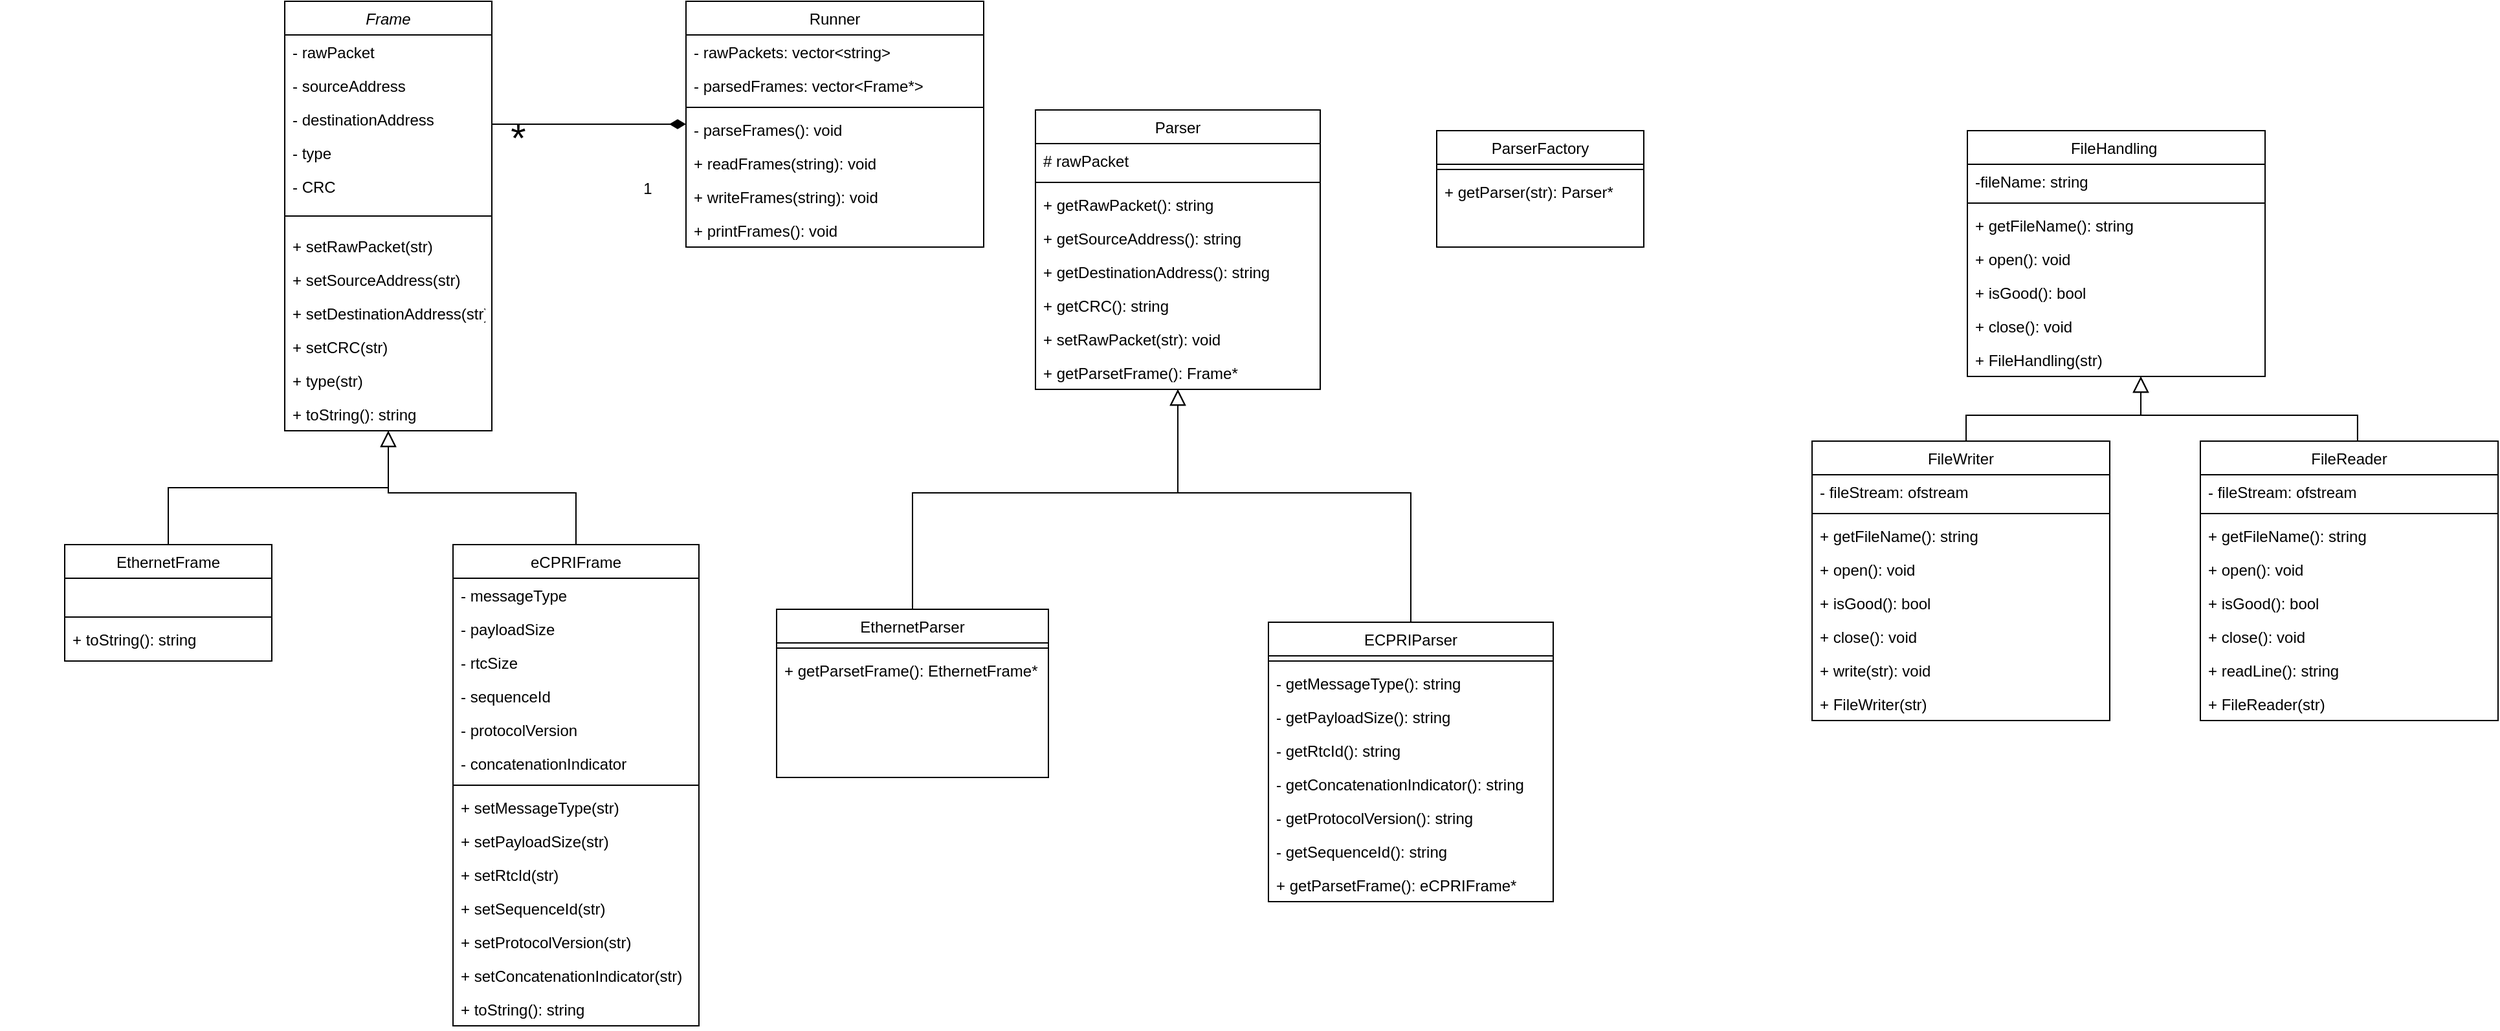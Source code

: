 <mxfile version="20.8.19" type="github"><diagram id="C5RBs43oDa-KdzZeNtuy" name="Page-1"><mxGraphModel dx="2333" dy="1211" grid="1" gridSize="10" guides="1" tooltips="1" connect="1" arrows="1" fold="1" page="1" pageScale="1" pageWidth="827" pageHeight="1169" background="#ffffff" math="0" shadow="0"><root><mxCell id="WIyWlLk6GJQsqaUBKTNV-0"/><mxCell id="WIyWlLk6GJQsqaUBKTNV-1" parent="WIyWlLk6GJQsqaUBKTNV-0"/><mxCell id="zkfFHV4jXpPFQw0GAbJ--0" value="Frame" style="swimlane;fontStyle=2;align=center;verticalAlign=top;childLayout=stackLayout;horizontal=1;startSize=26;horizontalStack=0;resizeParent=1;resizeLast=0;collapsible=1;marginBottom=0;rounded=0;shadow=0;strokeWidth=1;" parent="WIyWlLk6GJQsqaUBKTNV-1" vertex="1"><mxGeometry x="220" y="40" width="160" height="332" as="geometry"><mxRectangle x="230" y="140" width="160" height="26" as="alternateBounds"/></mxGeometry></mxCell><mxCell id="zkfFHV4jXpPFQw0GAbJ--1" value="- rawPacket" style="text;align=left;verticalAlign=top;spacingLeft=4;spacingRight=4;overflow=hidden;rotatable=0;points=[[0,0.5],[1,0.5]];portConstraint=eastwest;" parent="zkfFHV4jXpPFQw0GAbJ--0" vertex="1"><mxGeometry y="26" width="160" height="26" as="geometry"/></mxCell><mxCell id="zkfFHV4jXpPFQw0GAbJ--2" value="- sourceAddress" style="text;align=left;verticalAlign=top;spacingLeft=4;spacingRight=4;overflow=hidden;rotatable=0;points=[[0,0.5],[1,0.5]];portConstraint=eastwest;rounded=0;shadow=0;html=0;" parent="zkfFHV4jXpPFQw0GAbJ--0" vertex="1"><mxGeometry y="52" width="160" height="26" as="geometry"/></mxCell><mxCell id="zkfFHV4jXpPFQw0GAbJ--3" value="- destinationAddress" style="text;align=left;verticalAlign=top;spacingLeft=4;spacingRight=4;overflow=hidden;rotatable=0;points=[[0,0.5],[1,0.5]];portConstraint=eastwest;rounded=0;shadow=0;html=0;" parent="zkfFHV4jXpPFQw0GAbJ--0" vertex="1"><mxGeometry y="78" width="160" height="26" as="geometry"/></mxCell><mxCell id="B8to4mzzxKXKwp2bFlrH-1" value="- type" style="text;align=left;verticalAlign=top;spacingLeft=4;spacingRight=4;overflow=hidden;rotatable=0;points=[[0,0.5],[1,0.5]];portConstraint=eastwest;rounded=0;shadow=0;html=0;" parent="zkfFHV4jXpPFQw0GAbJ--0" vertex="1"><mxGeometry y="104" width="160" height="26" as="geometry"/></mxCell><mxCell id="B8to4mzzxKXKwp2bFlrH-2" value="- CRC" style="text;align=left;verticalAlign=top;spacingLeft=4;spacingRight=4;overflow=hidden;rotatable=0;points=[[0,0.5],[1,0.5]];portConstraint=eastwest;rounded=0;shadow=0;html=0;" parent="zkfFHV4jXpPFQw0GAbJ--0" vertex="1"><mxGeometry y="130" width="160" height="26" as="geometry"/></mxCell><mxCell id="zkfFHV4jXpPFQw0GAbJ--4" value="" style="line;html=1;strokeWidth=1;align=left;verticalAlign=middle;spacingTop=-1;spacingLeft=3;spacingRight=3;rotatable=0;labelPosition=right;points=[];portConstraint=eastwest;" parent="zkfFHV4jXpPFQw0GAbJ--0" vertex="1"><mxGeometry y="156" width="160" height="20" as="geometry"/></mxCell><mxCell id="B8to4mzzxKXKwp2bFlrH-3" value="+ setRawPacket(str)" style="text;align=left;verticalAlign=top;spacingLeft=4;spacingRight=4;overflow=hidden;rotatable=0;points=[[0,0.5],[1,0.5]];portConstraint=eastwest;" parent="zkfFHV4jXpPFQw0GAbJ--0" vertex="1"><mxGeometry y="176" width="160" height="26" as="geometry"/></mxCell><mxCell id="B8to4mzzxKXKwp2bFlrH-4" value="+ setSourceAddress(str)" style="text;align=left;verticalAlign=top;spacingLeft=4;spacingRight=4;overflow=hidden;rotatable=0;points=[[0,0.5],[1,0.5]];portConstraint=eastwest;rounded=0;shadow=0;html=0;" parent="zkfFHV4jXpPFQw0GAbJ--0" vertex="1"><mxGeometry y="202" width="160" height="26" as="geometry"/></mxCell><mxCell id="B8to4mzzxKXKwp2bFlrH-5" value="+ setDestinationAddress(str)" style="text;align=left;verticalAlign=top;spacingLeft=4;spacingRight=4;overflow=hidden;rotatable=0;points=[[0,0.5],[1,0.5]];portConstraint=eastwest;rounded=0;shadow=0;html=0;" parent="zkfFHV4jXpPFQw0GAbJ--0" vertex="1"><mxGeometry y="228" width="160" height="26" as="geometry"/></mxCell><mxCell id="B8to4mzzxKXKwp2bFlrH-7" value="+ setCRC(str)" style="text;align=left;verticalAlign=top;spacingLeft=4;spacingRight=4;overflow=hidden;rotatable=0;points=[[0,0.5],[1,0.5]];portConstraint=eastwest;rounded=0;shadow=0;html=0;" parent="zkfFHV4jXpPFQw0GAbJ--0" vertex="1"><mxGeometry y="254" width="160" height="26" as="geometry"/></mxCell><mxCell id="B8to4mzzxKXKwp2bFlrH-6" value="+ type(str)" style="text;align=left;verticalAlign=top;spacingLeft=4;spacingRight=4;overflow=hidden;rotatable=0;points=[[0,0.5],[1,0.5]];portConstraint=eastwest;rounded=0;shadow=0;html=0;" parent="zkfFHV4jXpPFQw0GAbJ--0" vertex="1"><mxGeometry y="280" width="160" height="26" as="geometry"/></mxCell><mxCell id="B8to4mzzxKXKwp2bFlrH-9" value="+ toString(): string" style="text;align=left;verticalAlign=top;spacingLeft=4;spacingRight=4;overflow=hidden;rotatable=0;points=[[0,0.5],[1,0.5]];portConstraint=eastwest;rounded=0;shadow=0;html=0;" parent="zkfFHV4jXpPFQw0GAbJ--0" vertex="1"><mxGeometry y="306" width="160" height="26" as="geometry"/></mxCell><mxCell id="zkfFHV4jXpPFQw0GAbJ--6" value="EthernetFrame" style="swimlane;fontStyle=0;align=center;verticalAlign=top;childLayout=stackLayout;horizontal=1;startSize=26;horizontalStack=0;resizeParent=1;resizeLast=0;collapsible=1;marginBottom=0;rounded=0;shadow=0;strokeWidth=1;" parent="WIyWlLk6GJQsqaUBKTNV-1" vertex="1"><mxGeometry x="50" y="460" width="160" height="90" as="geometry"><mxRectangle x="130" y="380" width="160" height="26" as="alternateBounds"/></mxGeometry></mxCell><mxCell id="zkfFHV4jXpPFQw0GAbJ--7" value="" style="text;align=left;verticalAlign=top;spacingLeft=4;spacingRight=4;overflow=hidden;rotatable=0;points=[[0,0.5],[1,0.5]];portConstraint=eastwest;" parent="zkfFHV4jXpPFQw0GAbJ--6" vertex="1"><mxGeometry y="26" width="160" height="26" as="geometry"/></mxCell><mxCell id="zkfFHV4jXpPFQw0GAbJ--9" value="" style="line;html=1;strokeWidth=1;align=left;verticalAlign=middle;spacingTop=-1;spacingLeft=3;spacingRight=3;rotatable=0;labelPosition=right;points=[];portConstraint=eastwest;" parent="zkfFHV4jXpPFQw0GAbJ--6" vertex="1"><mxGeometry y="52" width="160" height="8" as="geometry"/></mxCell><mxCell id="B8to4mzzxKXKwp2bFlrH-10" value="+ toString(): string" style="text;align=left;verticalAlign=top;spacingLeft=4;spacingRight=4;overflow=hidden;rotatable=0;points=[[0,0.5],[1,0.5]];portConstraint=eastwest;rounded=0;shadow=0;html=0;" parent="zkfFHV4jXpPFQw0GAbJ--6" vertex="1"><mxGeometry y="60" width="160" height="26" as="geometry"/></mxCell><mxCell id="zkfFHV4jXpPFQw0GAbJ--12" value="" style="endArrow=block;endSize=10;endFill=0;shadow=0;strokeWidth=1;rounded=0;edgeStyle=elbowEdgeStyle;elbow=vertical;" parent="WIyWlLk6GJQsqaUBKTNV-1" source="zkfFHV4jXpPFQw0GAbJ--6" target="zkfFHV4jXpPFQw0GAbJ--0" edge="1"><mxGeometry width="160" relative="1" as="geometry"><mxPoint x="200" y="203" as="sourcePoint"/><mxPoint x="200" y="203" as="targetPoint"/></mxGeometry></mxCell><mxCell id="zkfFHV4jXpPFQw0GAbJ--13" value="eCPRIFrame" style="swimlane;fontStyle=0;align=center;verticalAlign=top;childLayout=stackLayout;horizontal=1;startSize=26;horizontalStack=0;resizeParent=1;resizeLast=0;collapsible=1;marginBottom=0;rounded=0;shadow=0;strokeWidth=1;" parent="WIyWlLk6GJQsqaUBKTNV-1" vertex="1"><mxGeometry x="350" y="460" width="190" height="372" as="geometry"><mxRectangle x="340" y="380" width="170" height="26" as="alternateBounds"/></mxGeometry></mxCell><mxCell id="zkfFHV4jXpPFQw0GAbJ--14" value="- messageType&#10;" style="text;align=left;verticalAlign=top;spacingLeft=4;spacingRight=4;overflow=hidden;rotatable=0;points=[[0,0.5],[1,0.5]];portConstraint=eastwest;" parent="zkfFHV4jXpPFQw0GAbJ--13" vertex="1"><mxGeometry y="26" width="190" height="26" as="geometry"/></mxCell><mxCell id="B8to4mzzxKXKwp2bFlrH-11" value="- payloadSize" style="text;align=left;verticalAlign=top;spacingLeft=4;spacingRight=4;overflow=hidden;rotatable=0;points=[[0,0.5],[1,0.5]];portConstraint=eastwest;rounded=0;shadow=0;html=0;" parent="zkfFHV4jXpPFQw0GAbJ--13" vertex="1"><mxGeometry y="52" width="190" height="26" as="geometry"/></mxCell><mxCell id="B8to4mzzxKXKwp2bFlrH-13" value="- rtcSize" style="text;align=left;verticalAlign=top;spacingLeft=4;spacingRight=4;overflow=hidden;rotatable=0;points=[[0,0.5],[1,0.5]];portConstraint=eastwest;rounded=0;shadow=0;html=0;" parent="zkfFHV4jXpPFQw0GAbJ--13" vertex="1"><mxGeometry y="78" width="190" height="26" as="geometry"/></mxCell><mxCell id="B8to4mzzxKXKwp2bFlrH-14" value="- sequenceId" style="text;align=left;verticalAlign=top;spacingLeft=4;spacingRight=4;overflow=hidden;rotatable=0;points=[[0,0.5],[1,0.5]];portConstraint=eastwest;rounded=0;shadow=0;html=0;" parent="zkfFHV4jXpPFQw0GAbJ--13" vertex="1"><mxGeometry y="104" width="190" height="26" as="geometry"/></mxCell><mxCell id="B8to4mzzxKXKwp2bFlrH-15" value="- protocolVersion" style="text;align=left;verticalAlign=top;spacingLeft=4;spacingRight=4;overflow=hidden;rotatable=0;points=[[0,0.5],[1,0.5]];portConstraint=eastwest;rounded=0;shadow=0;html=0;" parent="zkfFHV4jXpPFQw0GAbJ--13" vertex="1"><mxGeometry y="130" width="190" height="26" as="geometry"/></mxCell><mxCell id="B8to4mzzxKXKwp2bFlrH-16" value="- concatenationIndicator" style="text;align=left;verticalAlign=top;spacingLeft=4;spacingRight=4;overflow=hidden;rotatable=0;points=[[0,0.5],[1,0.5]];portConstraint=eastwest;rounded=0;shadow=0;html=0;" parent="zkfFHV4jXpPFQw0GAbJ--13" vertex="1"><mxGeometry y="156" width="190" height="26" as="geometry"/></mxCell><mxCell id="zkfFHV4jXpPFQw0GAbJ--15" value="" style="line;html=1;strokeWidth=1;align=left;verticalAlign=middle;spacingTop=-1;spacingLeft=3;spacingRight=3;rotatable=0;labelPosition=right;points=[];portConstraint=eastwest;" parent="zkfFHV4jXpPFQw0GAbJ--13" vertex="1"><mxGeometry y="182" width="190" height="8" as="geometry"/></mxCell><mxCell id="B8to4mzzxKXKwp2bFlrH-17" value="+ setMessageType(str)&#10;" style="text;align=left;verticalAlign=top;spacingLeft=4;spacingRight=4;overflow=hidden;rotatable=0;points=[[0,0.5],[1,0.5]];portConstraint=eastwest;" parent="zkfFHV4jXpPFQw0GAbJ--13" vertex="1"><mxGeometry y="190" width="190" height="26" as="geometry"/></mxCell><mxCell id="B8to4mzzxKXKwp2bFlrH-18" value="+ setPayloadSize(str)" style="text;align=left;verticalAlign=top;spacingLeft=4;spacingRight=4;overflow=hidden;rotatable=0;points=[[0,0.5],[1,0.5]];portConstraint=eastwest;rounded=0;shadow=0;html=0;" parent="zkfFHV4jXpPFQw0GAbJ--13" vertex="1"><mxGeometry y="216" width="190" height="26" as="geometry"/></mxCell><mxCell id="B8to4mzzxKXKwp2bFlrH-19" value="+ setRtcId(str)" style="text;align=left;verticalAlign=top;spacingLeft=4;spacingRight=4;overflow=hidden;rotatable=0;points=[[0,0.5],[1,0.5]];portConstraint=eastwest;rounded=0;shadow=0;html=0;" parent="zkfFHV4jXpPFQw0GAbJ--13" vertex="1"><mxGeometry y="242" width="190" height="26" as="geometry"/></mxCell><mxCell id="B8to4mzzxKXKwp2bFlrH-20" value="+ setSequenceId(str)" style="text;align=left;verticalAlign=top;spacingLeft=4;spacingRight=4;overflow=hidden;rotatable=0;points=[[0,0.5],[1,0.5]];portConstraint=eastwest;rounded=0;shadow=0;html=0;" parent="zkfFHV4jXpPFQw0GAbJ--13" vertex="1"><mxGeometry y="268" width="190" height="26" as="geometry"/></mxCell><mxCell id="B8to4mzzxKXKwp2bFlrH-21" value="+ setProtocolVersion(str)" style="text;align=left;verticalAlign=top;spacingLeft=4;spacingRight=4;overflow=hidden;rotatable=0;points=[[0,0.5],[1,0.5]];portConstraint=eastwest;rounded=0;shadow=0;html=0;" parent="zkfFHV4jXpPFQw0GAbJ--13" vertex="1"><mxGeometry y="294" width="190" height="26" as="geometry"/></mxCell><mxCell id="B8to4mzzxKXKwp2bFlrH-22" value="+ setConcatenationIndicator(str)" style="text;align=left;verticalAlign=top;spacingLeft=4;spacingRight=4;overflow=hidden;rotatable=0;points=[[0,0.5],[1,0.5]];portConstraint=eastwest;rounded=0;shadow=0;html=0;" parent="zkfFHV4jXpPFQw0GAbJ--13" vertex="1"><mxGeometry y="320" width="190" height="26" as="geometry"/></mxCell><mxCell id="B8to4mzzxKXKwp2bFlrH-12" value="+ toString(): string" style="text;align=left;verticalAlign=top;spacingLeft=4;spacingRight=4;overflow=hidden;rotatable=0;points=[[0,0.5],[1,0.5]];portConstraint=eastwest;rounded=0;shadow=0;html=0;" parent="zkfFHV4jXpPFQw0GAbJ--13" vertex="1"><mxGeometry y="346" width="190" height="26" as="geometry"/></mxCell><mxCell id="zkfFHV4jXpPFQw0GAbJ--16" value="" style="endArrow=block;endSize=10;endFill=0;shadow=0;strokeWidth=1;rounded=0;edgeStyle=elbowEdgeStyle;elbow=vertical;" parent="WIyWlLk6GJQsqaUBKTNV-1" source="zkfFHV4jXpPFQw0GAbJ--13" target="zkfFHV4jXpPFQw0GAbJ--0" edge="1"><mxGeometry width="160" relative="1" as="geometry"><mxPoint x="210" y="373" as="sourcePoint"/><mxPoint x="310" y="271" as="targetPoint"/><Array as="points"><mxPoint x="300" y="420"/></Array></mxGeometry></mxCell><mxCell id="zkfFHV4jXpPFQw0GAbJ--17" value="ParserFactory" style="swimlane;fontStyle=0;align=center;verticalAlign=top;childLayout=stackLayout;horizontal=1;startSize=26;horizontalStack=0;resizeParent=1;resizeLast=0;collapsible=1;marginBottom=0;rounded=0;shadow=0;strokeWidth=1;" parent="WIyWlLk6GJQsqaUBKTNV-1" vertex="1"><mxGeometry x="1110" y="140" width="160" height="90" as="geometry"><mxRectangle x="550" y="140" width="160" height="26" as="alternateBounds"/></mxGeometry></mxCell><mxCell id="zkfFHV4jXpPFQw0GAbJ--23" value="" style="line;html=1;strokeWidth=1;align=left;verticalAlign=middle;spacingTop=-1;spacingLeft=3;spacingRight=3;rotatable=0;labelPosition=right;points=[];portConstraint=eastwest;" parent="zkfFHV4jXpPFQw0GAbJ--17" vertex="1"><mxGeometry y="26" width="160" height="8" as="geometry"/></mxCell><mxCell id="zkfFHV4jXpPFQw0GAbJ--24" value="+ getParser(str): Parser* " style="text;align=left;verticalAlign=top;spacingLeft=4;spacingRight=4;overflow=hidden;rotatable=0;points=[[0,0.5],[1,0.5]];portConstraint=eastwest;" parent="zkfFHV4jXpPFQw0GAbJ--17" vertex="1"><mxGeometry y="34" width="160" height="26" as="geometry"/></mxCell><mxCell id="zkfFHV4jXpPFQw0GAbJ--10" value="" style="text;align=left;verticalAlign=top;spacingLeft=4;spacingRight=4;overflow=hidden;rotatable=0;points=[[0,0.5],[1,0.5]];portConstraint=eastwest;fontStyle=4" parent="WIyWlLk6GJQsqaUBKTNV-1" vertex="1"><mxGeometry y="340" width="160" height="26" as="geometry"/></mxCell><mxCell id="B8to4mzzxKXKwp2bFlrH-23" value="Parser" style="swimlane;fontStyle=0;align=center;verticalAlign=top;childLayout=stackLayout;horizontal=1;startSize=26;horizontalStack=0;resizeParent=1;resizeLast=0;collapsible=1;marginBottom=0;rounded=0;shadow=0;strokeWidth=1;" parent="WIyWlLk6GJQsqaUBKTNV-1" vertex="1"><mxGeometry x="800" y="124" width="220" height="216" as="geometry"><mxRectangle x="550" y="140" width="160" height="26" as="alternateBounds"/></mxGeometry></mxCell><mxCell id="B8to4mzzxKXKwp2bFlrH-36" value="# rawPacket" style="text;align=left;verticalAlign=top;spacingLeft=4;spacingRight=4;overflow=hidden;rotatable=0;points=[[0,0.5],[1,0.5]];portConstraint=eastwest;" parent="B8to4mzzxKXKwp2bFlrH-23" vertex="1"><mxGeometry y="26" width="220" height="26" as="geometry"/></mxCell><mxCell id="B8to4mzzxKXKwp2bFlrH-24" value="" style="line;html=1;strokeWidth=1;align=left;verticalAlign=middle;spacingTop=-1;spacingLeft=3;spacingRight=3;rotatable=0;labelPosition=right;points=[];portConstraint=eastwest;" parent="B8to4mzzxKXKwp2bFlrH-23" vertex="1"><mxGeometry y="52" width="220" height="8" as="geometry"/></mxCell><mxCell id="B8to4mzzxKXKwp2bFlrH-40" value="+ getRawPacket(): string   " style="text;align=left;verticalAlign=top;spacingLeft=4;spacingRight=4;overflow=hidden;rotatable=0;points=[[0,0.5],[1,0.5]];portConstraint=eastwest;" parent="B8to4mzzxKXKwp2bFlrH-23" vertex="1"><mxGeometry y="60" width="220" height="26" as="geometry"/></mxCell><mxCell id="B8to4mzzxKXKwp2bFlrH-41" value="+ getSourceAddress(): string" style="text;align=left;verticalAlign=top;spacingLeft=4;spacingRight=4;overflow=hidden;rotatable=0;points=[[0,0.5],[1,0.5]];portConstraint=eastwest;rounded=0;shadow=0;html=0;" parent="B8to4mzzxKXKwp2bFlrH-23" vertex="1"><mxGeometry y="86" width="220" height="26" as="geometry"/></mxCell><mxCell id="B8to4mzzxKXKwp2bFlrH-42" value="+ getDestinationAddress(): string" style="text;align=left;verticalAlign=top;spacingLeft=4;spacingRight=4;overflow=hidden;rotatable=0;points=[[0,0.5],[1,0.5]];portConstraint=eastwest;rounded=0;shadow=0;html=0;" parent="B8to4mzzxKXKwp2bFlrH-23" vertex="1"><mxGeometry y="112" width="220" height="26" as="geometry"/></mxCell><mxCell id="B8to4mzzxKXKwp2bFlrH-43" value="+ getCRC(): string" style="text;align=left;verticalAlign=top;spacingLeft=4;spacingRight=4;overflow=hidden;rotatable=0;points=[[0,0.5],[1,0.5]];portConstraint=eastwest;rounded=0;shadow=0;html=0;" parent="B8to4mzzxKXKwp2bFlrH-23" vertex="1"><mxGeometry y="138" width="220" height="26" as="geometry"/></mxCell><mxCell id="B8to4mzzxKXKwp2bFlrH-25" value="+ setRawPacket(str): void  " style="text;align=left;verticalAlign=top;spacingLeft=4;spacingRight=4;overflow=hidden;rotatable=0;points=[[0,0.5],[1,0.5]];portConstraint=eastwest;" parent="B8to4mzzxKXKwp2bFlrH-23" vertex="1"><mxGeometry y="164" width="220" height="26" as="geometry"/></mxCell><mxCell id="B8to4mzzxKXKwp2bFlrH-37" value="+ getParsetFrame(): Frame* " style="text;align=left;verticalAlign=top;spacingLeft=4;spacingRight=4;overflow=hidden;rotatable=0;points=[[0,0.5],[1,0.5]];portConstraint=eastwest;" parent="B8to4mzzxKXKwp2bFlrH-23" vertex="1"><mxGeometry y="190" width="220" height="26" as="geometry"/></mxCell><mxCell id="B8to4mzzxKXKwp2bFlrH-60" style="edgeStyle=elbowEdgeStyle;rounded=0;orthogonalLoop=1;jettySize=auto;elbow=vertical;html=1;strokeWidth=1;endArrow=block;endFill=0;startSize=6;endSize=10;" parent="WIyWlLk6GJQsqaUBKTNV-1" source="B8to4mzzxKXKwp2bFlrH-26" target="B8to4mzzxKXKwp2bFlrH-23" edge="1"><mxGeometry relative="1" as="geometry"><Array as="points"><mxPoint x="910" y="420"/></Array></mxGeometry></mxCell><mxCell id="B8to4mzzxKXKwp2bFlrH-26" value="EthernetParser" style="swimlane;fontStyle=0;align=center;verticalAlign=top;childLayout=stackLayout;horizontal=1;startSize=26;horizontalStack=0;resizeParent=1;resizeLast=0;collapsible=1;marginBottom=0;rounded=0;shadow=0;strokeWidth=1;" parent="WIyWlLk6GJQsqaUBKTNV-1" vertex="1"><mxGeometry x="600" y="510" width="210" height="130" as="geometry"><mxRectangle x="550" y="140" width="160" height="26" as="alternateBounds"/></mxGeometry></mxCell><mxCell id="B8to4mzzxKXKwp2bFlrH-27" value="" style="line;html=1;strokeWidth=1;align=left;verticalAlign=middle;spacingTop=-1;spacingLeft=3;spacingRight=3;rotatable=0;labelPosition=right;points=[];portConstraint=eastwest;" parent="B8to4mzzxKXKwp2bFlrH-26" vertex="1"><mxGeometry y="26" width="210" height="8" as="geometry"/></mxCell><mxCell id="B8to4mzzxKXKwp2bFlrH-28" value="+ getParsetFrame(): EthernetFrame* " style="text;align=left;verticalAlign=top;spacingLeft=4;spacingRight=4;overflow=hidden;rotatable=0;points=[[0,0.5],[1,0.5]];portConstraint=eastwest;" parent="B8to4mzzxKXKwp2bFlrH-26" vertex="1"><mxGeometry y="34" width="210" height="26" as="geometry"/></mxCell><mxCell id="B8to4mzzxKXKwp2bFlrH-59" style="edgeStyle=elbowEdgeStyle;rounded=0;orthogonalLoop=1;jettySize=auto;elbow=vertical;html=1;exitX=0.5;exitY=0;exitDx=0;exitDy=0;strokeWidth=1;endArrow=block;endFill=0;startSize=6;endSize=10;" parent="WIyWlLk6GJQsqaUBKTNV-1" source="B8to4mzzxKXKwp2bFlrH-29" target="B8to4mzzxKXKwp2bFlrH-23" edge="1"><mxGeometry relative="1" as="geometry"><Array as="points"><mxPoint x="910" y="420"/><mxPoint x="910" y="430"/><mxPoint x="910" y="370"/><mxPoint x="960" y="420"/></Array></mxGeometry></mxCell><mxCell id="B8to4mzzxKXKwp2bFlrH-29" value="ECPRIParser" style="swimlane;fontStyle=0;align=center;verticalAlign=top;childLayout=stackLayout;horizontal=1;startSize=26;horizontalStack=0;resizeParent=1;resizeLast=0;collapsible=1;marginBottom=0;rounded=0;shadow=0;strokeWidth=1;" parent="WIyWlLk6GJQsqaUBKTNV-1" vertex="1"><mxGeometry x="980" y="520" width="220" height="216" as="geometry"><mxRectangle x="550" y="140" width="160" height="26" as="alternateBounds"/></mxGeometry></mxCell><mxCell id="B8to4mzzxKXKwp2bFlrH-30" value="" style="line;html=1;strokeWidth=1;align=left;verticalAlign=middle;spacingTop=-1;spacingLeft=3;spacingRight=3;rotatable=0;labelPosition=right;points=[];portConstraint=eastwest;" parent="B8to4mzzxKXKwp2bFlrH-29" vertex="1"><mxGeometry y="26" width="220" height="8" as="geometry"/></mxCell><mxCell id="B8to4mzzxKXKwp2bFlrH-44" value="- getMessageType(): string&#10;" style="text;align=left;verticalAlign=top;spacingLeft=4;spacingRight=4;overflow=hidden;rotatable=0;points=[[0,0.5],[1,0.5]];portConstraint=eastwest;" parent="B8to4mzzxKXKwp2bFlrH-29" vertex="1"><mxGeometry y="34" width="220" height="26" as="geometry"/></mxCell><mxCell id="B8to4mzzxKXKwp2bFlrH-45" value="- getPayloadSize(): string" style="text;align=left;verticalAlign=top;spacingLeft=4;spacingRight=4;overflow=hidden;rotatable=0;points=[[0,0.5],[1,0.5]];portConstraint=eastwest;rounded=0;shadow=0;html=0;" parent="B8to4mzzxKXKwp2bFlrH-29" vertex="1"><mxGeometry y="60" width="220" height="26" as="geometry"/></mxCell><mxCell id="B8to4mzzxKXKwp2bFlrH-46" value="- getRtcId(): string" style="text;align=left;verticalAlign=top;spacingLeft=4;spacingRight=4;overflow=hidden;rotatable=0;points=[[0,0.5],[1,0.5]];portConstraint=eastwest;rounded=0;shadow=0;html=0;" parent="B8to4mzzxKXKwp2bFlrH-29" vertex="1"><mxGeometry y="86" width="220" height="26" as="geometry"/></mxCell><mxCell id="B8to4mzzxKXKwp2bFlrH-49" value="- getConcatenationIndicator(): string" style="text;align=left;verticalAlign=top;spacingLeft=4;spacingRight=4;overflow=hidden;rotatable=0;points=[[0,0.5],[1,0.5]];portConstraint=eastwest;rounded=0;shadow=0;html=0;" parent="B8to4mzzxKXKwp2bFlrH-29" vertex="1"><mxGeometry y="112" width="220" height="26" as="geometry"/></mxCell><mxCell id="B8to4mzzxKXKwp2bFlrH-48" value="- getProtocolVersion(): string" style="text;align=left;verticalAlign=top;spacingLeft=4;spacingRight=4;overflow=hidden;rotatable=0;points=[[0,0.5],[1,0.5]];portConstraint=eastwest;rounded=0;shadow=0;html=0;" parent="B8to4mzzxKXKwp2bFlrH-29" vertex="1"><mxGeometry y="138" width="220" height="26" as="geometry"/></mxCell><mxCell id="B8to4mzzxKXKwp2bFlrH-47" value="- getSequenceId(): string" style="text;align=left;verticalAlign=top;spacingLeft=4;spacingRight=4;overflow=hidden;rotatable=0;points=[[0,0.5],[1,0.5]];portConstraint=eastwest;rounded=0;shadow=0;html=0;" parent="B8to4mzzxKXKwp2bFlrH-29" vertex="1"><mxGeometry y="164" width="220" height="26" as="geometry"/></mxCell><mxCell id="B8to4mzzxKXKwp2bFlrH-31" value="+ getParsetFrame(): eCPRIFrame* " style="text;align=left;verticalAlign=top;spacingLeft=4;spacingRight=4;overflow=hidden;rotatable=0;points=[[0,0.5],[1,0.5]];portConstraint=eastwest;" parent="B8to4mzzxKXKwp2bFlrH-29" vertex="1"><mxGeometry y="190" width="220" height="26" as="geometry"/></mxCell><mxCell id="B8to4mzzxKXKwp2bFlrH-61" style="edgeStyle=elbowEdgeStyle;rounded=0;orthogonalLoop=1;jettySize=auto;elbow=vertical;html=1;strokeWidth=1;endArrow=diamondThin;endFill=1;startSize=6;endSize=10;startArrow=none;startFill=0;strokeColor=default;" parent="WIyWlLk6GJQsqaUBKTNV-1" source="zkfFHV4jXpPFQw0GAbJ--0" target="B8to4mzzxKXKwp2bFlrH-50" edge="1"><mxGeometry relative="1" as="geometry"><mxPoint x="390" y="140" as="sourcePoint"/></mxGeometry></mxCell><mxCell id="B8to4mzzxKXKwp2bFlrH-50" value="Runner" style="swimlane;fontStyle=0;align=center;verticalAlign=top;childLayout=stackLayout;horizontal=1;startSize=26;horizontalStack=0;resizeParent=1;resizeLast=0;collapsible=1;marginBottom=0;rounded=0;shadow=0;strokeWidth=1;" parent="WIyWlLk6GJQsqaUBKTNV-1" vertex="1"><mxGeometry x="530" y="40" width="230" height="190" as="geometry"><mxRectangle x="550" y="140" width="160" height="26" as="alternateBounds"/></mxGeometry></mxCell><mxCell id="B8to4mzzxKXKwp2bFlrH-53" value="- rawPackets: vector&lt;string&gt;" style="text;align=left;verticalAlign=top;spacingLeft=4;spacingRight=4;overflow=hidden;rotatable=0;points=[[0,0.5],[1,0.5]];portConstraint=eastwest;" parent="B8to4mzzxKXKwp2bFlrH-50" vertex="1"><mxGeometry y="26" width="230" height="26" as="geometry"/></mxCell><mxCell id="B8to4mzzxKXKwp2bFlrH-54" value="- parsedFrames: vector&lt;Frame*&gt;" style="text;align=left;verticalAlign=top;spacingLeft=4;spacingRight=4;overflow=hidden;rotatable=0;points=[[0,0.5],[1,0.5]];portConstraint=eastwest;" parent="B8to4mzzxKXKwp2bFlrH-50" vertex="1"><mxGeometry y="52" width="230" height="26" as="geometry"/></mxCell><mxCell id="B8to4mzzxKXKwp2bFlrH-51" value="" style="line;html=1;strokeWidth=1;align=left;verticalAlign=middle;spacingTop=-1;spacingLeft=3;spacingRight=3;rotatable=0;labelPosition=right;points=[];portConstraint=eastwest;" parent="B8to4mzzxKXKwp2bFlrH-50" vertex="1"><mxGeometry y="78" width="230" height="8" as="geometry"/></mxCell><mxCell id="B8to4mzzxKXKwp2bFlrH-52" value="- parseFrames(): void" style="text;align=left;verticalAlign=top;spacingLeft=4;spacingRight=4;overflow=hidden;rotatable=0;points=[[0,0.5],[1,0.5]];portConstraint=eastwest;" parent="B8to4mzzxKXKwp2bFlrH-50" vertex="1"><mxGeometry y="86" width="230" height="26" as="geometry"/></mxCell><mxCell id="B8to4mzzxKXKwp2bFlrH-55" value="+ readFrames(string): void" style="text;align=left;verticalAlign=top;spacingLeft=4;spacingRight=4;overflow=hidden;rotatable=0;points=[[0,0.5],[1,0.5]];portConstraint=eastwest;" parent="B8to4mzzxKXKwp2bFlrH-50" vertex="1"><mxGeometry y="112" width="230" height="26" as="geometry"/></mxCell><mxCell id="B8to4mzzxKXKwp2bFlrH-57" value="+ writeFrames(string): void" style="text;align=left;verticalAlign=top;spacingLeft=4;spacingRight=4;overflow=hidden;rotatable=0;points=[[0,0.5],[1,0.5]];portConstraint=eastwest;" parent="B8to4mzzxKXKwp2bFlrH-50" vertex="1"><mxGeometry y="138" width="230" height="26" as="geometry"/></mxCell><mxCell id="B8to4mzzxKXKwp2bFlrH-56" value="+ printFrames(): void" style="text;align=left;verticalAlign=top;spacingLeft=4;spacingRight=4;overflow=hidden;rotatable=0;points=[[0,0.5],[1,0.5]];portConstraint=eastwest;" parent="B8to4mzzxKXKwp2bFlrH-50" vertex="1"><mxGeometry y="164" width="230" height="26" as="geometry"/></mxCell><mxCell id="B8to4mzzxKXKwp2bFlrH-62" value="&lt;font style=&quot;font-size: 13px;&quot;&gt;&lt;font style=&quot;font-size: 14px;&quot;&gt;&lt;font style=&quot;font-size: 15px;&quot;&gt;&lt;font style=&quot;font-size: 16px;&quot;&gt;&lt;font style=&quot;font-size: 17px;&quot;&gt;&lt;font style=&quot;font-size: 18px;&quot;&gt;&lt;font style=&quot;font-size: 19px;&quot;&gt;&lt;font style=&quot;font-size: 20px;&quot;&gt;&lt;font style=&quot;font-size: 21px;&quot;&gt;&lt;font style=&quot;font-size: 22px;&quot;&gt;&lt;font style=&quot;font-size: 23px;&quot;&gt;&lt;font style=&quot;font-size: 24px;&quot;&gt;&lt;font style=&quot;font-size: 25px;&quot;&gt;&lt;font style=&quot;font-size: 26px;&quot;&gt;&lt;font style=&quot;font-size: 27px;&quot;&gt;&lt;font style=&quot;font-size: 28px;&quot;&gt;&lt;font style=&quot;font-size: 29px;&quot;&gt;&lt;font style=&quot;font-size: 30px;&quot;&gt;*&lt;/font&gt;&lt;/font&gt;&lt;/font&gt;&lt;/font&gt;&lt;/font&gt;&lt;/font&gt;&lt;/font&gt;&lt;/font&gt;&lt;/font&gt;&lt;/font&gt;&lt;/font&gt;&lt;/font&gt;&lt;/font&gt;&lt;/font&gt;&lt;/font&gt;&lt;/font&gt;&lt;/font&gt;&lt;/font&gt;" style="text;html=1;align=center;verticalAlign=middle;resizable=0;points=[];autosize=1;strokeColor=none;fillColor=none;" parent="WIyWlLk6GJQsqaUBKTNV-1" vertex="1"><mxGeometry x="380" y="120" width="40" height="50" as="geometry"/></mxCell><mxCell id="B8to4mzzxKXKwp2bFlrH-63" value="1" style="text;html=1;align=center;verticalAlign=middle;resizable=0;points=[];autosize=1;strokeColor=none;fillColor=none;" parent="WIyWlLk6GJQsqaUBKTNV-1" vertex="1"><mxGeometry x="485" y="170" width="30" height="30" as="geometry"/></mxCell><mxCell id="6HWAUh--PU_HHEHeOMrB-4" value="FileHandling " style="swimlane;fontStyle=0;align=center;verticalAlign=top;childLayout=stackLayout;horizontal=1;startSize=26;horizontalStack=0;resizeParent=1;resizeLast=0;collapsible=1;marginBottom=0;rounded=0;shadow=0;strokeWidth=1;" vertex="1" parent="WIyWlLk6GJQsqaUBKTNV-1"><mxGeometry x="1520" y="140" width="230" height="190" as="geometry"><mxRectangle x="550" y="140" width="160" height="26" as="alternateBounds"/></mxGeometry></mxCell><mxCell id="6HWAUh--PU_HHEHeOMrB-5" value="-fileName: string" style="text;align=left;verticalAlign=top;spacingLeft=4;spacingRight=4;overflow=hidden;rotatable=0;points=[[0,0.5],[1,0.5]];portConstraint=eastwest;" vertex="1" parent="6HWAUh--PU_HHEHeOMrB-4"><mxGeometry y="26" width="230" height="26" as="geometry"/></mxCell><mxCell id="6HWAUh--PU_HHEHeOMrB-7" value="" style="line;html=1;strokeWidth=1;align=left;verticalAlign=middle;spacingTop=-1;spacingLeft=3;spacingRight=3;rotatable=0;labelPosition=right;points=[];portConstraint=eastwest;" vertex="1" parent="6HWAUh--PU_HHEHeOMrB-4"><mxGeometry y="52" width="230" height="8" as="geometry"/></mxCell><mxCell id="6HWAUh--PU_HHEHeOMrB-8" value="+ getFileName(): string" style="text;align=left;verticalAlign=top;spacingLeft=4;spacingRight=4;overflow=hidden;rotatable=0;points=[[0,0.5],[1,0.5]];portConstraint=eastwest;" vertex="1" parent="6HWAUh--PU_HHEHeOMrB-4"><mxGeometry y="60" width="230" height="26" as="geometry"/></mxCell><mxCell id="6HWAUh--PU_HHEHeOMrB-9" value="+ open(): void" style="text;align=left;verticalAlign=top;spacingLeft=4;spacingRight=4;overflow=hidden;rotatable=0;points=[[0,0.5],[1,0.5]];portConstraint=eastwest;" vertex="1" parent="6HWAUh--PU_HHEHeOMrB-4"><mxGeometry y="86" width="230" height="26" as="geometry"/></mxCell><mxCell id="6HWAUh--PU_HHEHeOMrB-10" value="+ isGood(): bool" style="text;align=left;verticalAlign=top;spacingLeft=4;spacingRight=4;overflow=hidden;rotatable=0;points=[[0,0.5],[1,0.5]];portConstraint=eastwest;" vertex="1" parent="6HWAUh--PU_HHEHeOMrB-4"><mxGeometry y="112" width="230" height="26" as="geometry"/></mxCell><mxCell id="6HWAUh--PU_HHEHeOMrB-11" value="+ close(): void " style="text;align=left;verticalAlign=top;spacingLeft=4;spacingRight=4;overflow=hidden;rotatable=0;points=[[0,0.5],[1,0.5]];portConstraint=eastwest;" vertex="1" parent="6HWAUh--PU_HHEHeOMrB-4"><mxGeometry y="138" width="230" height="26" as="geometry"/></mxCell><mxCell id="6HWAUh--PU_HHEHeOMrB-12" value="+ FileHandling(str)" style="text;align=left;verticalAlign=top;spacingLeft=4;spacingRight=4;overflow=hidden;rotatable=0;points=[[0,0.5],[1,0.5]];portConstraint=eastwest;" vertex="1" parent="6HWAUh--PU_HHEHeOMrB-4"><mxGeometry y="164" width="230" height="26" as="geometry"/></mxCell><mxCell id="6HWAUh--PU_HHEHeOMrB-13" value="FileWriter&#10;" style="swimlane;fontStyle=0;align=center;verticalAlign=top;childLayout=stackLayout;horizontal=1;startSize=26;horizontalStack=0;resizeParent=1;resizeLast=0;collapsible=1;marginBottom=0;rounded=0;shadow=0;strokeWidth=1;" vertex="1" parent="WIyWlLk6GJQsqaUBKTNV-1"><mxGeometry x="1400" y="380" width="230" height="216" as="geometry"><mxRectangle x="550" y="140" width="160" height="26" as="alternateBounds"/></mxGeometry></mxCell><mxCell id="6HWAUh--PU_HHEHeOMrB-14" value="- fileStream: ofstream" style="text;align=left;verticalAlign=top;spacingLeft=4;spacingRight=4;overflow=hidden;rotatable=0;points=[[0,0.5],[1,0.5]];portConstraint=eastwest;" vertex="1" parent="6HWAUh--PU_HHEHeOMrB-13"><mxGeometry y="26" width="230" height="26" as="geometry"/></mxCell><mxCell id="6HWAUh--PU_HHEHeOMrB-15" value="" style="line;html=1;strokeWidth=1;align=left;verticalAlign=middle;spacingTop=-1;spacingLeft=3;spacingRight=3;rotatable=0;labelPosition=right;points=[];portConstraint=eastwest;" vertex="1" parent="6HWAUh--PU_HHEHeOMrB-13"><mxGeometry y="52" width="230" height="8" as="geometry"/></mxCell><mxCell id="6HWAUh--PU_HHEHeOMrB-16" value="+ getFileName(): string" style="text;align=left;verticalAlign=top;spacingLeft=4;spacingRight=4;overflow=hidden;rotatable=0;points=[[0,0.5],[1,0.5]];portConstraint=eastwest;" vertex="1" parent="6HWAUh--PU_HHEHeOMrB-13"><mxGeometry y="60" width="230" height="26" as="geometry"/></mxCell><mxCell id="6HWAUh--PU_HHEHeOMrB-17" value="+ open(): void" style="text;align=left;verticalAlign=top;spacingLeft=4;spacingRight=4;overflow=hidden;rotatable=0;points=[[0,0.5],[1,0.5]];portConstraint=eastwest;" vertex="1" parent="6HWAUh--PU_HHEHeOMrB-13"><mxGeometry y="86" width="230" height="26" as="geometry"/></mxCell><mxCell id="6HWAUh--PU_HHEHeOMrB-18" value="+ isGood(): bool" style="text;align=left;verticalAlign=top;spacingLeft=4;spacingRight=4;overflow=hidden;rotatable=0;points=[[0,0.5],[1,0.5]];portConstraint=eastwest;" vertex="1" parent="6HWAUh--PU_HHEHeOMrB-13"><mxGeometry y="112" width="230" height="26" as="geometry"/></mxCell><mxCell id="6HWAUh--PU_HHEHeOMrB-19" value="+ close(): void " style="text;align=left;verticalAlign=top;spacingLeft=4;spacingRight=4;overflow=hidden;rotatable=0;points=[[0,0.5],[1,0.5]];portConstraint=eastwest;" vertex="1" parent="6HWAUh--PU_HHEHeOMrB-13"><mxGeometry y="138" width="230" height="26" as="geometry"/></mxCell><mxCell id="6HWAUh--PU_HHEHeOMrB-21" value="+ write(str): void" style="text;align=left;verticalAlign=top;spacingLeft=4;spacingRight=4;overflow=hidden;rotatable=0;points=[[0,0.5],[1,0.5]];portConstraint=eastwest;" vertex="1" parent="6HWAUh--PU_HHEHeOMrB-13"><mxGeometry y="164" width="230" height="26" as="geometry"/></mxCell><mxCell id="6HWAUh--PU_HHEHeOMrB-22" value="+ FileWriter(str)" style="text;align=left;verticalAlign=top;spacingLeft=4;spacingRight=4;overflow=hidden;rotatable=0;points=[[0,0.5],[1,0.5]];portConstraint=eastwest;" vertex="1" parent="6HWAUh--PU_HHEHeOMrB-13"><mxGeometry y="190" width="230" height="26" as="geometry"/></mxCell><mxCell id="6HWAUh--PU_HHEHeOMrB-23" value="FileReader" style="swimlane;fontStyle=0;align=center;verticalAlign=top;childLayout=stackLayout;horizontal=1;startSize=26;horizontalStack=0;resizeParent=1;resizeLast=0;collapsible=1;marginBottom=0;rounded=0;shadow=0;strokeWidth=1;" vertex="1" parent="WIyWlLk6GJQsqaUBKTNV-1"><mxGeometry x="1700" y="380" width="230" height="216" as="geometry"><mxRectangle x="550" y="140" width="160" height="26" as="alternateBounds"/></mxGeometry></mxCell><mxCell id="6HWAUh--PU_HHEHeOMrB-24" value="- fileStream: ofstream" style="text;align=left;verticalAlign=top;spacingLeft=4;spacingRight=4;overflow=hidden;rotatable=0;points=[[0,0.5],[1,0.5]];portConstraint=eastwest;" vertex="1" parent="6HWAUh--PU_HHEHeOMrB-23"><mxGeometry y="26" width="230" height="26" as="geometry"/></mxCell><mxCell id="6HWAUh--PU_HHEHeOMrB-25" value="" style="line;html=1;strokeWidth=1;align=left;verticalAlign=middle;spacingTop=-1;spacingLeft=3;spacingRight=3;rotatable=0;labelPosition=right;points=[];portConstraint=eastwest;" vertex="1" parent="6HWAUh--PU_HHEHeOMrB-23"><mxGeometry y="52" width="230" height="8" as="geometry"/></mxCell><mxCell id="6HWAUh--PU_HHEHeOMrB-26" value="+ getFileName(): string" style="text;align=left;verticalAlign=top;spacingLeft=4;spacingRight=4;overflow=hidden;rotatable=0;points=[[0,0.5],[1,0.5]];portConstraint=eastwest;" vertex="1" parent="6HWAUh--PU_HHEHeOMrB-23"><mxGeometry y="60" width="230" height="26" as="geometry"/></mxCell><mxCell id="6HWAUh--PU_HHEHeOMrB-27" value="+ open(): void" style="text;align=left;verticalAlign=top;spacingLeft=4;spacingRight=4;overflow=hidden;rotatable=0;points=[[0,0.5],[1,0.5]];portConstraint=eastwest;" vertex="1" parent="6HWAUh--PU_HHEHeOMrB-23"><mxGeometry y="86" width="230" height="26" as="geometry"/></mxCell><mxCell id="6HWAUh--PU_HHEHeOMrB-28" value="+ isGood(): bool" style="text;align=left;verticalAlign=top;spacingLeft=4;spacingRight=4;overflow=hidden;rotatable=0;points=[[0,0.5],[1,0.5]];portConstraint=eastwest;" vertex="1" parent="6HWAUh--PU_HHEHeOMrB-23"><mxGeometry y="112" width="230" height="26" as="geometry"/></mxCell><mxCell id="6HWAUh--PU_HHEHeOMrB-29" value="+ close(): void " style="text;align=left;verticalAlign=top;spacingLeft=4;spacingRight=4;overflow=hidden;rotatable=0;points=[[0,0.5],[1,0.5]];portConstraint=eastwest;" vertex="1" parent="6HWAUh--PU_HHEHeOMrB-23"><mxGeometry y="138" width="230" height="26" as="geometry"/></mxCell><mxCell id="6HWAUh--PU_HHEHeOMrB-30" value="+ readLine(): string" style="text;align=left;verticalAlign=top;spacingLeft=4;spacingRight=4;overflow=hidden;rotatable=0;points=[[0,0.5],[1,0.5]];portConstraint=eastwest;" vertex="1" parent="6HWAUh--PU_HHEHeOMrB-23"><mxGeometry y="164" width="230" height="26" as="geometry"/></mxCell><mxCell id="6HWAUh--PU_HHEHeOMrB-31" value="+ FileReader(str)" style="text;align=left;verticalAlign=top;spacingLeft=4;spacingRight=4;overflow=hidden;rotatable=0;points=[[0,0.5],[1,0.5]];portConstraint=eastwest;" vertex="1" parent="6HWAUh--PU_HHEHeOMrB-23"><mxGeometry y="190" width="230" height="26" as="geometry"/></mxCell><mxCell id="6HWAUh--PU_HHEHeOMrB-33" style="edgeStyle=elbowEdgeStyle;rounded=0;orthogonalLoop=1;jettySize=auto;elbow=vertical;html=1;exitX=0.528;exitY=-0.002;exitDx=0;exitDy=0;strokeWidth=1;endArrow=block;endFill=0;startSize=6;endSize=10;exitPerimeter=0;" edge="1" parent="WIyWlLk6GJQsqaUBKTNV-1" source="6HWAUh--PU_HHEHeOMrB-23"><mxGeometry relative="1" as="geometry"><mxPoint x="1834" y="510" as="sourcePoint"/><mxPoint x="1654" y="330" as="targetPoint"/><Array as="points"><mxPoint x="1760" y="360"/><mxPoint x="1654" y="410"/><mxPoint x="1654" y="420"/><mxPoint x="1654" y="360"/><mxPoint x="1704" y="410"/></Array></mxGeometry></mxCell><mxCell id="6HWAUh--PU_HHEHeOMrB-37" style="edgeStyle=elbowEdgeStyle;rounded=0;orthogonalLoop=1;jettySize=auto;elbow=vertical;html=1;strokeWidth=1;endArrow=block;endFill=0;startSize=6;endSize=10;" edge="1" parent="WIyWlLk6GJQsqaUBKTNV-1"><mxGeometry relative="1" as="geometry"><mxPoint x="1519" y="380" as="sourcePoint"/><mxPoint x="1654" y="330" as="targetPoint"/><Array as="points"><mxPoint x="1590" y="360"/></Array></mxGeometry></mxCell></root></mxGraphModel></diagram></mxfile>